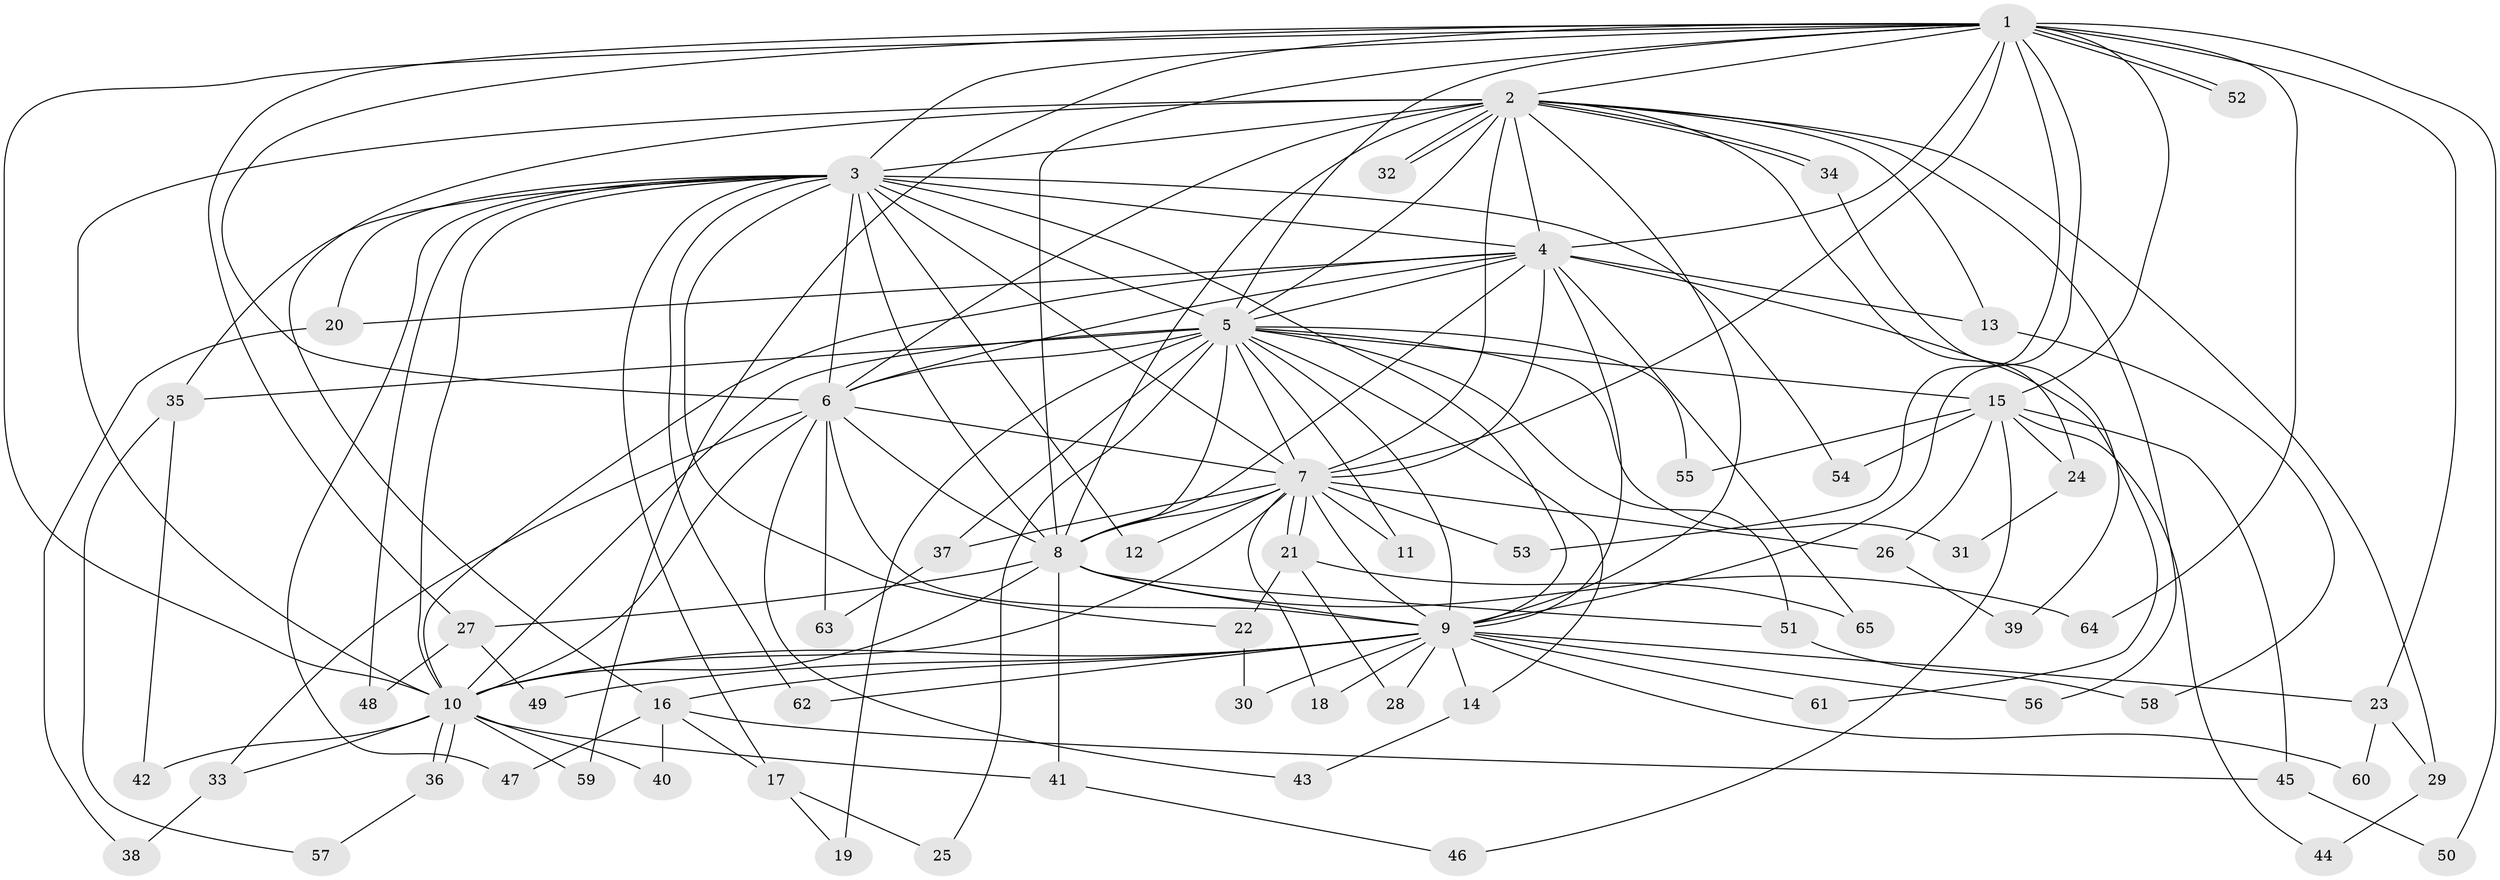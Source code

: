 // Generated by graph-tools (version 1.1) at 2025/43/03/09/25 04:43:42]
// undirected, 65 vertices, 155 edges
graph export_dot {
graph [start="1"]
  node [color=gray90,style=filled];
  1;
  2;
  3;
  4;
  5;
  6;
  7;
  8;
  9;
  10;
  11;
  12;
  13;
  14;
  15;
  16;
  17;
  18;
  19;
  20;
  21;
  22;
  23;
  24;
  25;
  26;
  27;
  28;
  29;
  30;
  31;
  32;
  33;
  34;
  35;
  36;
  37;
  38;
  39;
  40;
  41;
  42;
  43;
  44;
  45;
  46;
  47;
  48;
  49;
  50;
  51;
  52;
  53;
  54;
  55;
  56;
  57;
  58;
  59;
  60;
  61;
  62;
  63;
  64;
  65;
  1 -- 2;
  1 -- 3;
  1 -- 4;
  1 -- 5;
  1 -- 6;
  1 -- 7;
  1 -- 8;
  1 -- 9;
  1 -- 10;
  1 -- 15;
  1 -- 23;
  1 -- 27;
  1 -- 50;
  1 -- 52;
  1 -- 52;
  1 -- 53;
  1 -- 59;
  1 -- 64;
  2 -- 3;
  2 -- 4;
  2 -- 5;
  2 -- 6;
  2 -- 7;
  2 -- 8;
  2 -- 9;
  2 -- 10;
  2 -- 13;
  2 -- 16;
  2 -- 24;
  2 -- 29;
  2 -- 32;
  2 -- 32;
  2 -- 34;
  2 -- 34;
  2 -- 56;
  3 -- 4;
  3 -- 5;
  3 -- 6;
  3 -- 7;
  3 -- 8;
  3 -- 9;
  3 -- 10;
  3 -- 12;
  3 -- 17;
  3 -- 20;
  3 -- 22;
  3 -- 35;
  3 -- 47;
  3 -- 48;
  3 -- 54;
  3 -- 62;
  4 -- 5;
  4 -- 6;
  4 -- 7;
  4 -- 8;
  4 -- 9;
  4 -- 10;
  4 -- 13;
  4 -- 20;
  4 -- 61;
  4 -- 65;
  5 -- 6;
  5 -- 7;
  5 -- 8;
  5 -- 9;
  5 -- 10;
  5 -- 11;
  5 -- 14;
  5 -- 15;
  5 -- 19;
  5 -- 25;
  5 -- 31;
  5 -- 35;
  5 -- 37;
  5 -- 51;
  5 -- 55;
  6 -- 7;
  6 -- 8;
  6 -- 9;
  6 -- 10;
  6 -- 33;
  6 -- 43;
  6 -- 63;
  7 -- 8;
  7 -- 9;
  7 -- 10;
  7 -- 11;
  7 -- 12;
  7 -- 18;
  7 -- 21;
  7 -- 21;
  7 -- 26;
  7 -- 37;
  7 -- 53;
  8 -- 9;
  8 -- 10;
  8 -- 27;
  8 -- 41;
  8 -- 51;
  8 -- 64;
  9 -- 10;
  9 -- 14;
  9 -- 16;
  9 -- 18;
  9 -- 23;
  9 -- 28;
  9 -- 30;
  9 -- 49;
  9 -- 56;
  9 -- 60;
  9 -- 61;
  9 -- 62;
  10 -- 33;
  10 -- 36;
  10 -- 36;
  10 -- 40;
  10 -- 41;
  10 -- 42;
  10 -- 59;
  13 -- 58;
  14 -- 43;
  15 -- 24;
  15 -- 26;
  15 -- 44;
  15 -- 45;
  15 -- 46;
  15 -- 54;
  15 -- 55;
  16 -- 17;
  16 -- 40;
  16 -- 45;
  16 -- 47;
  17 -- 19;
  17 -- 25;
  20 -- 38;
  21 -- 22;
  21 -- 28;
  21 -- 65;
  22 -- 30;
  23 -- 29;
  23 -- 60;
  24 -- 31;
  26 -- 39;
  27 -- 48;
  27 -- 49;
  29 -- 44;
  33 -- 38;
  34 -- 39;
  35 -- 42;
  35 -- 57;
  36 -- 57;
  37 -- 63;
  41 -- 46;
  45 -- 50;
  51 -- 58;
}

